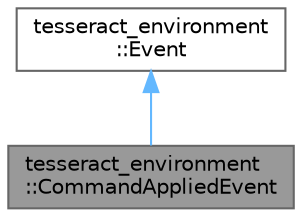 digraph "tesseract_environment::CommandAppliedEvent"
{
 // LATEX_PDF_SIZE
  bgcolor="transparent";
  edge [fontname=Helvetica,fontsize=10,labelfontname=Helvetica,labelfontsize=10];
  node [fontname=Helvetica,fontsize=10,shape=box,height=0.2,width=0.4];
  Node1 [label="tesseract_environment\l::CommandAppliedEvent",height=0.2,width=0.4,color="gray40", fillcolor="grey60", style="filled", fontcolor="black",tooltip="The command applied event."];
  Node2 -> Node1 [dir="back",color="steelblue1",style="solid"];
  Node2 [label="tesseract_environment\l::Event",height=0.2,width=0.4,color="gray40", fillcolor="white", style="filled",URL="$d9/d80/structtesseract__environment_1_1Event.html",tooltip="The event base class."];
}

